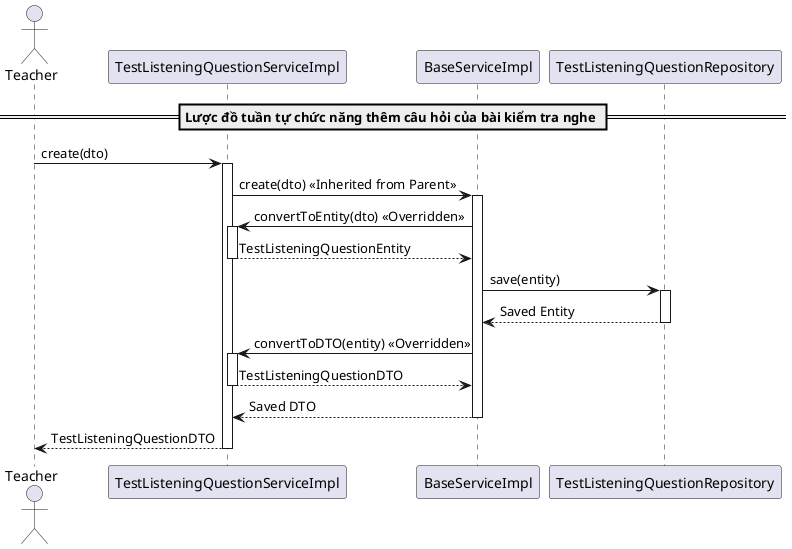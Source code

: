 @startuml createTestListeningQuestion
actor Teacher
participant "TestListeningQuestionServiceImpl" as TestListeningQuestionService
participant "BaseServiceImpl" as BaseService
participant "TestListeningQuestionRepository" as Repository

== Lược đồ tuần tự chức năng thêm câu hỏi của bài kiểm tra nghe ==
Teacher -> TestListeningQuestionService: create(dto)
activate TestListeningQuestionService

TestListeningQuestionService -> BaseService: create(dto) << Inherited from Parent >>
activate BaseService

BaseService -> TestListeningQuestionService: convertToEntity(dto) << Overridden >>
activate TestListeningQuestionService
TestListeningQuestionService --> BaseService: TestListeningQuestionEntity
deactivate TestListeningQuestionService

BaseService -> Repository: save(entity)
activate Repository
Repository --> BaseService: Saved Entity
deactivate Repository

BaseService -> TestListeningQuestionService: convertToDTO(entity) << Overridden >>
activate TestListeningQuestionService
TestListeningQuestionService --> BaseService: TestListeningQuestionDTO
deactivate TestListeningQuestionService

BaseService --> TestListeningQuestionService: Saved DTO
deactivate BaseService

TestListeningQuestionService --> Teacher: TestListeningQuestionDTO
deactivate TestListeningQuestionService

@enduml
